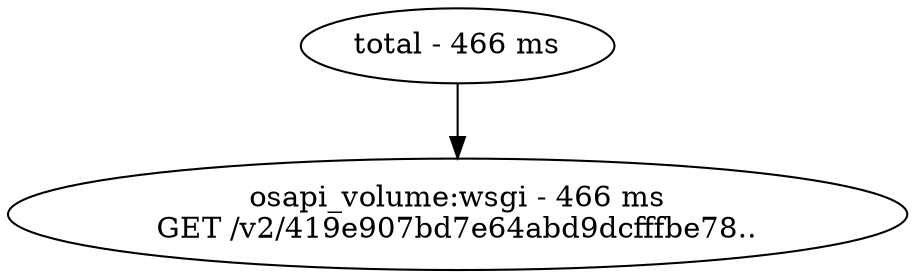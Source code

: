 digraph {
	0 [label="total - 466 ms"]
	1 [label="osapi_volume:wsgi - 466 ms\nGET /v2/419e907bd7e64abd9dcfffbe78.."]
		0 -> 1
}